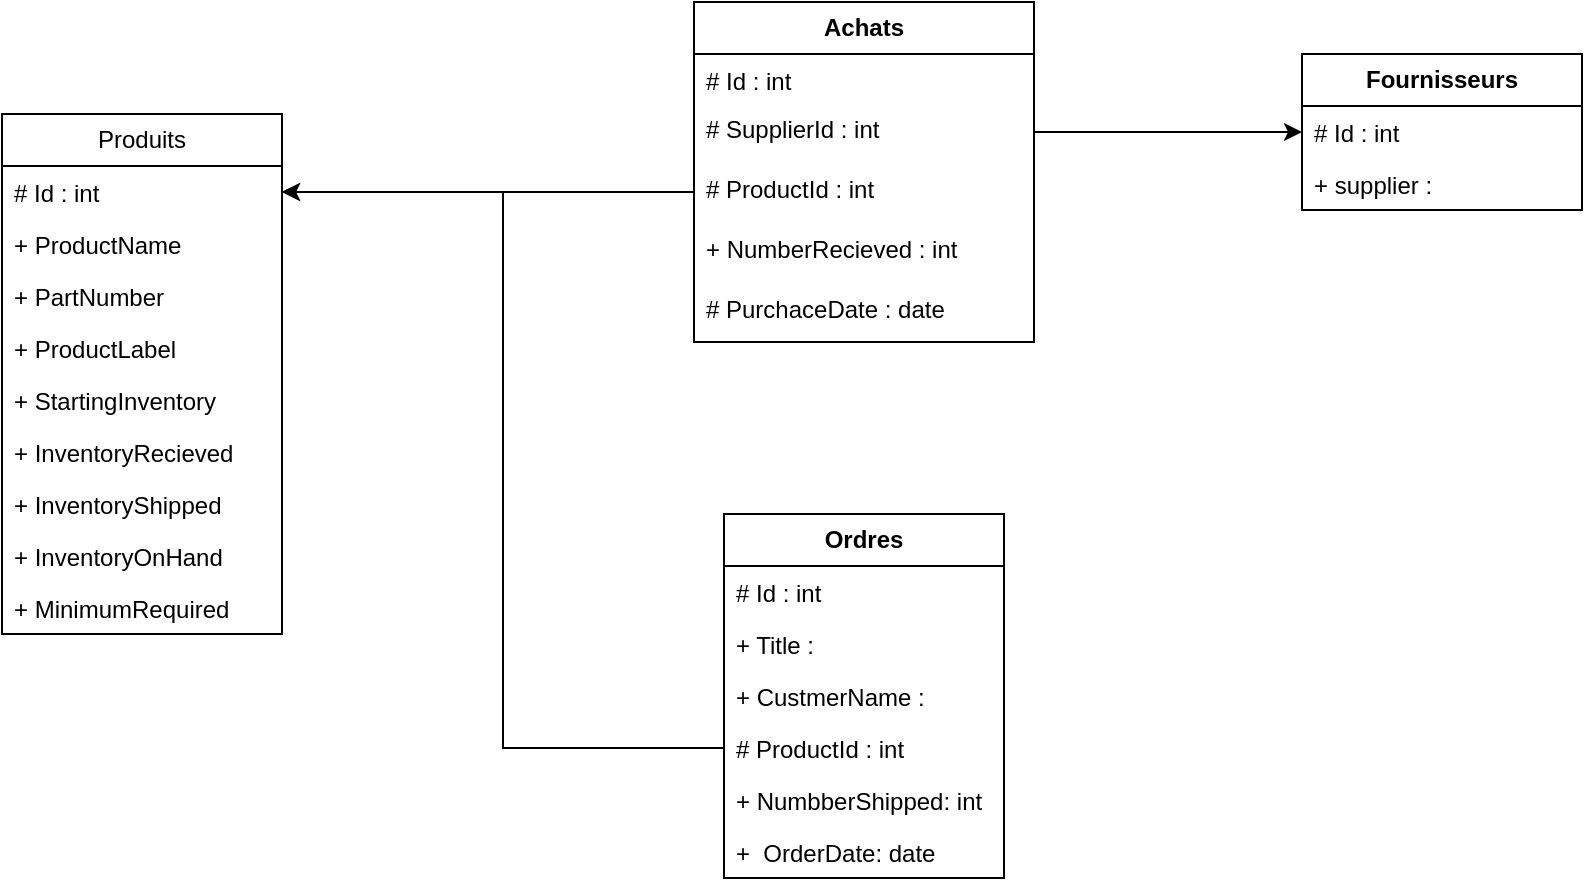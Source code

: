 <mxfile version="22.1.1" type="github">
  <diagram name="Page-1" id="6sfD6XuJXOn0PDrtRclJ">
    <mxGraphModel dx="525" dy="575" grid="1" gridSize="10" guides="1" tooltips="1" connect="1" arrows="1" fold="1" page="1" pageScale="1" pageWidth="827" pageHeight="1169" math="0" shadow="0">
      <root>
        <mxCell id="0" />
        <mxCell id="1" parent="0" />
        <mxCell id="7ul_TQOTDa5sbdYVbnae-19" value="&lt;b&gt;Achats&lt;/b&gt;" style="swimlane;fontStyle=0;childLayout=stackLayout;horizontal=1;startSize=26;fillColor=none;horizontalStack=0;resizeParent=1;resizeParentMax=0;resizeLast=0;collapsible=1;marginBottom=0;whiteSpace=wrap;html=1;" vertex="1" parent="1">
          <mxGeometry x="346" y="114" width="170" height="170" as="geometry" />
        </mxCell>
        <mxCell id="7ul_TQOTDa5sbdYVbnae-20" value="# Id : int" style="text;strokeColor=none;fillColor=none;align=left;verticalAlign=top;spacingLeft=4;spacingRight=4;overflow=hidden;rotatable=0;points=[[0,0.5],[1,0.5]];portConstraint=eastwest;whiteSpace=wrap;html=1;" vertex="1" parent="7ul_TQOTDa5sbdYVbnae-19">
          <mxGeometry y="26" width="170" height="24" as="geometry" />
        </mxCell>
        <mxCell id="7ul_TQOTDa5sbdYVbnae-21" value="&lt;div&gt;# SupplierId : int&lt;/div&gt;" style="text;strokeColor=none;fillColor=none;align=left;verticalAlign=top;spacingLeft=4;spacingRight=4;overflow=hidden;rotatable=0;points=[[0,0.5],[1,0.5]];portConstraint=eastwest;whiteSpace=wrap;html=1;" vertex="1" parent="7ul_TQOTDa5sbdYVbnae-19">
          <mxGeometry y="50" width="170" height="30" as="geometry" />
        </mxCell>
        <mxCell id="7ul_TQOTDa5sbdYVbnae-22" value="# ProductId : int" style="text;strokeColor=none;fillColor=none;align=left;verticalAlign=top;spacingLeft=4;spacingRight=4;overflow=hidden;rotatable=0;points=[[0,0.5],[1,0.5]];portConstraint=eastwest;whiteSpace=wrap;html=1;" vertex="1" parent="7ul_TQOTDa5sbdYVbnae-19">
          <mxGeometry y="80" width="170" height="30" as="geometry" />
        </mxCell>
        <mxCell id="7ul_TQOTDa5sbdYVbnae-35" value="+ NumberRecieved : int" style="text;strokeColor=none;fillColor=none;align=left;verticalAlign=top;spacingLeft=4;spacingRight=4;overflow=hidden;rotatable=0;points=[[0,0.5],[1,0.5]];portConstraint=eastwest;whiteSpace=wrap;html=1;" vertex="1" parent="7ul_TQOTDa5sbdYVbnae-19">
          <mxGeometry y="110" width="170" height="30" as="geometry" />
        </mxCell>
        <mxCell id="7ul_TQOTDa5sbdYVbnae-36" value="# PurchaceDate : date" style="text;strokeColor=none;fillColor=none;align=left;verticalAlign=top;spacingLeft=4;spacingRight=4;overflow=hidden;rotatable=0;points=[[0,0.5],[1,0.5]];portConstraint=eastwest;whiteSpace=wrap;html=1;" vertex="1" parent="7ul_TQOTDa5sbdYVbnae-19">
          <mxGeometry y="140" width="170" height="30" as="geometry" />
        </mxCell>
        <mxCell id="7ul_TQOTDa5sbdYVbnae-23" value="&lt;b&gt;Fournisseurs&lt;/b&gt;" style="swimlane;fontStyle=0;childLayout=stackLayout;horizontal=1;startSize=26;fillColor=none;horizontalStack=0;resizeParent=1;resizeParentMax=0;resizeLast=0;collapsible=1;marginBottom=0;whiteSpace=wrap;html=1;" vertex="1" parent="1">
          <mxGeometry x="650" y="140" width="140" height="78" as="geometry" />
        </mxCell>
        <mxCell id="7ul_TQOTDa5sbdYVbnae-24" value="# Id : int" style="text;strokeColor=none;fillColor=none;align=left;verticalAlign=top;spacingLeft=4;spacingRight=4;overflow=hidden;rotatable=0;points=[[0,0.5],[1,0.5]];portConstraint=eastwest;whiteSpace=wrap;html=1;" vertex="1" parent="7ul_TQOTDa5sbdYVbnae-23">
          <mxGeometry y="26" width="140" height="26" as="geometry" />
        </mxCell>
        <mxCell id="7ul_TQOTDa5sbdYVbnae-25" value="+ supplier : " style="text;strokeColor=none;fillColor=none;align=left;verticalAlign=top;spacingLeft=4;spacingRight=4;overflow=hidden;rotatable=0;points=[[0,0.5],[1,0.5]];portConstraint=eastwest;whiteSpace=wrap;html=1;" vertex="1" parent="7ul_TQOTDa5sbdYVbnae-23">
          <mxGeometry y="52" width="140" height="26" as="geometry" />
        </mxCell>
        <mxCell id="7ul_TQOTDa5sbdYVbnae-27" value="&lt;b&gt;Ordres&lt;/b&gt;" style="swimlane;fontStyle=0;childLayout=stackLayout;horizontal=1;startSize=26;fillColor=none;horizontalStack=0;resizeParent=1;resizeParentMax=0;resizeLast=0;collapsible=1;marginBottom=0;whiteSpace=wrap;html=1;" vertex="1" parent="1">
          <mxGeometry x="361" y="370" width="140" height="182" as="geometry" />
        </mxCell>
        <mxCell id="7ul_TQOTDa5sbdYVbnae-28" value="# Id : int" style="text;strokeColor=none;fillColor=none;align=left;verticalAlign=top;spacingLeft=4;spacingRight=4;overflow=hidden;rotatable=0;points=[[0,0.5],[1,0.5]];portConstraint=eastwest;whiteSpace=wrap;html=1;" vertex="1" parent="7ul_TQOTDa5sbdYVbnae-27">
          <mxGeometry y="26" width="140" height="26" as="geometry" />
        </mxCell>
        <mxCell id="7ul_TQOTDa5sbdYVbnae-29" value="+ Title : " style="text;strokeColor=none;fillColor=none;align=left;verticalAlign=top;spacingLeft=4;spacingRight=4;overflow=hidden;rotatable=0;points=[[0,0.5],[1,0.5]];portConstraint=eastwest;whiteSpace=wrap;html=1;" vertex="1" parent="7ul_TQOTDa5sbdYVbnae-27">
          <mxGeometry y="52" width="140" height="26" as="geometry" />
        </mxCell>
        <mxCell id="7ul_TQOTDa5sbdYVbnae-30" value="+ CustmerName : " style="text;strokeColor=none;fillColor=none;align=left;verticalAlign=top;spacingLeft=4;spacingRight=4;overflow=hidden;rotatable=0;points=[[0,0.5],[1,0.5]];portConstraint=eastwest;whiteSpace=wrap;html=1;" vertex="1" parent="7ul_TQOTDa5sbdYVbnae-27">
          <mxGeometry y="78" width="140" height="26" as="geometry" />
        </mxCell>
        <mxCell id="7ul_TQOTDa5sbdYVbnae-39" value="# ProductId : int" style="text;strokeColor=none;fillColor=none;align=left;verticalAlign=top;spacingLeft=4;spacingRight=4;overflow=hidden;rotatable=0;points=[[0,0.5],[1,0.5]];portConstraint=eastwest;whiteSpace=wrap;html=1;" vertex="1" parent="7ul_TQOTDa5sbdYVbnae-27">
          <mxGeometry y="104" width="140" height="26" as="geometry" />
        </mxCell>
        <mxCell id="7ul_TQOTDa5sbdYVbnae-40" value="+ NumbberShipped: int" style="text;strokeColor=none;fillColor=none;align=left;verticalAlign=top;spacingLeft=4;spacingRight=4;overflow=hidden;rotatable=0;points=[[0,0.5],[1,0.5]];portConstraint=eastwest;whiteSpace=wrap;html=1;" vertex="1" parent="7ul_TQOTDa5sbdYVbnae-27">
          <mxGeometry y="130" width="140" height="26" as="geometry" />
        </mxCell>
        <mxCell id="7ul_TQOTDa5sbdYVbnae-41" value="+&amp;nbsp; OrderDate: date" style="text;strokeColor=none;fillColor=none;align=left;verticalAlign=top;spacingLeft=4;spacingRight=4;overflow=hidden;rotatable=0;points=[[0,0.5],[1,0.5]];portConstraint=eastwest;whiteSpace=wrap;html=1;" vertex="1" parent="7ul_TQOTDa5sbdYVbnae-27">
          <mxGeometry y="156" width="140" height="26" as="geometry" />
        </mxCell>
        <mxCell id="7ul_TQOTDa5sbdYVbnae-43" value="Produits" style="swimlane;fontStyle=0;childLayout=stackLayout;horizontal=1;startSize=26;fillColor=none;horizontalStack=0;resizeParent=1;resizeParentMax=0;resizeLast=0;collapsible=1;marginBottom=0;whiteSpace=wrap;html=1;" vertex="1" parent="1">
          <mxGeometry y="170" width="140" height="260" as="geometry" />
        </mxCell>
        <mxCell id="7ul_TQOTDa5sbdYVbnae-44" value="# Id : int" style="text;strokeColor=none;fillColor=none;align=left;verticalAlign=top;spacingLeft=4;spacingRight=4;overflow=hidden;rotatable=0;points=[[0,0.5],[1,0.5]];portConstraint=eastwest;whiteSpace=wrap;html=1;" vertex="1" parent="7ul_TQOTDa5sbdYVbnae-43">
          <mxGeometry y="26" width="140" height="26" as="geometry" />
        </mxCell>
        <mxCell id="7ul_TQOTDa5sbdYVbnae-45" value="+ ProductName" style="text;strokeColor=none;fillColor=none;align=left;verticalAlign=top;spacingLeft=4;spacingRight=4;overflow=hidden;rotatable=0;points=[[0,0.5],[1,0.5]];portConstraint=eastwest;whiteSpace=wrap;html=1;" vertex="1" parent="7ul_TQOTDa5sbdYVbnae-43">
          <mxGeometry y="52" width="140" height="26" as="geometry" />
        </mxCell>
        <mxCell id="7ul_TQOTDa5sbdYVbnae-46" value="+ PartNumber" style="text;strokeColor=none;fillColor=none;align=left;verticalAlign=top;spacingLeft=4;spacingRight=4;overflow=hidden;rotatable=0;points=[[0,0.5],[1,0.5]];portConstraint=eastwest;whiteSpace=wrap;html=1;" vertex="1" parent="7ul_TQOTDa5sbdYVbnae-43">
          <mxGeometry y="78" width="140" height="26" as="geometry" />
        </mxCell>
        <mxCell id="7ul_TQOTDa5sbdYVbnae-47" value="+ ProductLabel" style="text;strokeColor=none;fillColor=none;align=left;verticalAlign=top;spacingLeft=4;spacingRight=4;overflow=hidden;rotatable=0;points=[[0,0.5],[1,0.5]];portConstraint=eastwest;whiteSpace=wrap;html=1;" vertex="1" parent="7ul_TQOTDa5sbdYVbnae-43">
          <mxGeometry y="104" width="140" height="26" as="geometry" />
        </mxCell>
        <mxCell id="7ul_TQOTDa5sbdYVbnae-48" value="+ StartingInventory" style="text;strokeColor=none;fillColor=none;align=left;verticalAlign=top;spacingLeft=4;spacingRight=4;overflow=hidden;rotatable=0;points=[[0,0.5],[1,0.5]];portConstraint=eastwest;whiteSpace=wrap;html=1;" vertex="1" parent="7ul_TQOTDa5sbdYVbnae-43">
          <mxGeometry y="130" width="140" height="26" as="geometry" />
        </mxCell>
        <mxCell id="7ul_TQOTDa5sbdYVbnae-49" value="+ InventoryRecieved" style="text;strokeColor=none;fillColor=none;align=left;verticalAlign=top;spacingLeft=4;spacingRight=4;overflow=hidden;rotatable=0;points=[[0,0.5],[1,0.5]];portConstraint=eastwest;whiteSpace=wrap;html=1;" vertex="1" parent="7ul_TQOTDa5sbdYVbnae-43">
          <mxGeometry y="156" width="140" height="26" as="geometry" />
        </mxCell>
        <mxCell id="7ul_TQOTDa5sbdYVbnae-50" value="+ InventoryShipped" style="text;strokeColor=none;fillColor=none;align=left;verticalAlign=top;spacingLeft=4;spacingRight=4;overflow=hidden;rotatable=0;points=[[0,0.5],[1,0.5]];portConstraint=eastwest;whiteSpace=wrap;html=1;" vertex="1" parent="7ul_TQOTDa5sbdYVbnae-43">
          <mxGeometry y="182" width="140" height="26" as="geometry" />
        </mxCell>
        <mxCell id="7ul_TQOTDa5sbdYVbnae-51" value="+ InventoryOnHand" style="text;strokeColor=none;fillColor=none;align=left;verticalAlign=top;spacingLeft=4;spacingRight=4;overflow=hidden;rotatable=0;points=[[0,0.5],[1,0.5]];portConstraint=eastwest;whiteSpace=wrap;html=1;" vertex="1" parent="7ul_TQOTDa5sbdYVbnae-43">
          <mxGeometry y="208" width="140" height="26" as="geometry" />
        </mxCell>
        <mxCell id="7ul_TQOTDa5sbdYVbnae-52" value="+ MinimumRequired" style="text;strokeColor=none;fillColor=none;align=left;verticalAlign=top;spacingLeft=4;spacingRight=4;overflow=hidden;rotatable=0;points=[[0,0.5],[1,0.5]];portConstraint=eastwest;whiteSpace=wrap;html=1;" vertex="1" parent="7ul_TQOTDa5sbdYVbnae-43">
          <mxGeometry y="234" width="140" height="26" as="geometry" />
        </mxCell>
        <mxCell id="7ul_TQOTDa5sbdYVbnae-54" style="edgeStyle=orthogonalEdgeStyle;rounded=0;orthogonalLoop=1;jettySize=auto;html=1;entryX=1;entryY=0.5;entryDx=0;entryDy=0;" edge="1" parent="1" source="7ul_TQOTDa5sbdYVbnae-22" target="7ul_TQOTDa5sbdYVbnae-44">
          <mxGeometry relative="1" as="geometry" />
        </mxCell>
        <mxCell id="7ul_TQOTDa5sbdYVbnae-56" style="edgeStyle=orthogonalEdgeStyle;rounded=0;orthogonalLoop=1;jettySize=auto;html=1;exitX=0;exitY=0.5;exitDx=0;exitDy=0;" edge="1" parent="1" source="7ul_TQOTDa5sbdYVbnae-39" target="7ul_TQOTDa5sbdYVbnae-44">
          <mxGeometry relative="1" as="geometry" />
        </mxCell>
        <mxCell id="7ul_TQOTDa5sbdYVbnae-57" style="edgeStyle=orthogonalEdgeStyle;rounded=0;orthogonalLoop=1;jettySize=auto;html=1;" edge="1" parent="1" source="7ul_TQOTDa5sbdYVbnae-21" target="7ul_TQOTDa5sbdYVbnae-24">
          <mxGeometry relative="1" as="geometry" />
        </mxCell>
      </root>
    </mxGraphModel>
  </diagram>
</mxfile>
